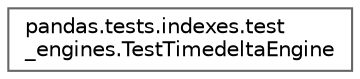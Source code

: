 digraph "Graphical Class Hierarchy"
{
 // LATEX_PDF_SIZE
  bgcolor="transparent";
  edge [fontname=Helvetica,fontsize=10,labelfontname=Helvetica,labelfontsize=10];
  node [fontname=Helvetica,fontsize=10,shape=box,height=0.2,width=0.4];
  rankdir="LR";
  Node0 [id="Node000000",label="pandas.tests.indexes.test\l_engines.TestTimedeltaEngine",height=0.2,width=0.4,color="grey40", fillcolor="white", style="filled",URL="$d6/dc7/classpandas_1_1tests_1_1indexes_1_1test__engines_1_1TestTimedeltaEngine.html",tooltip=" "];
}

